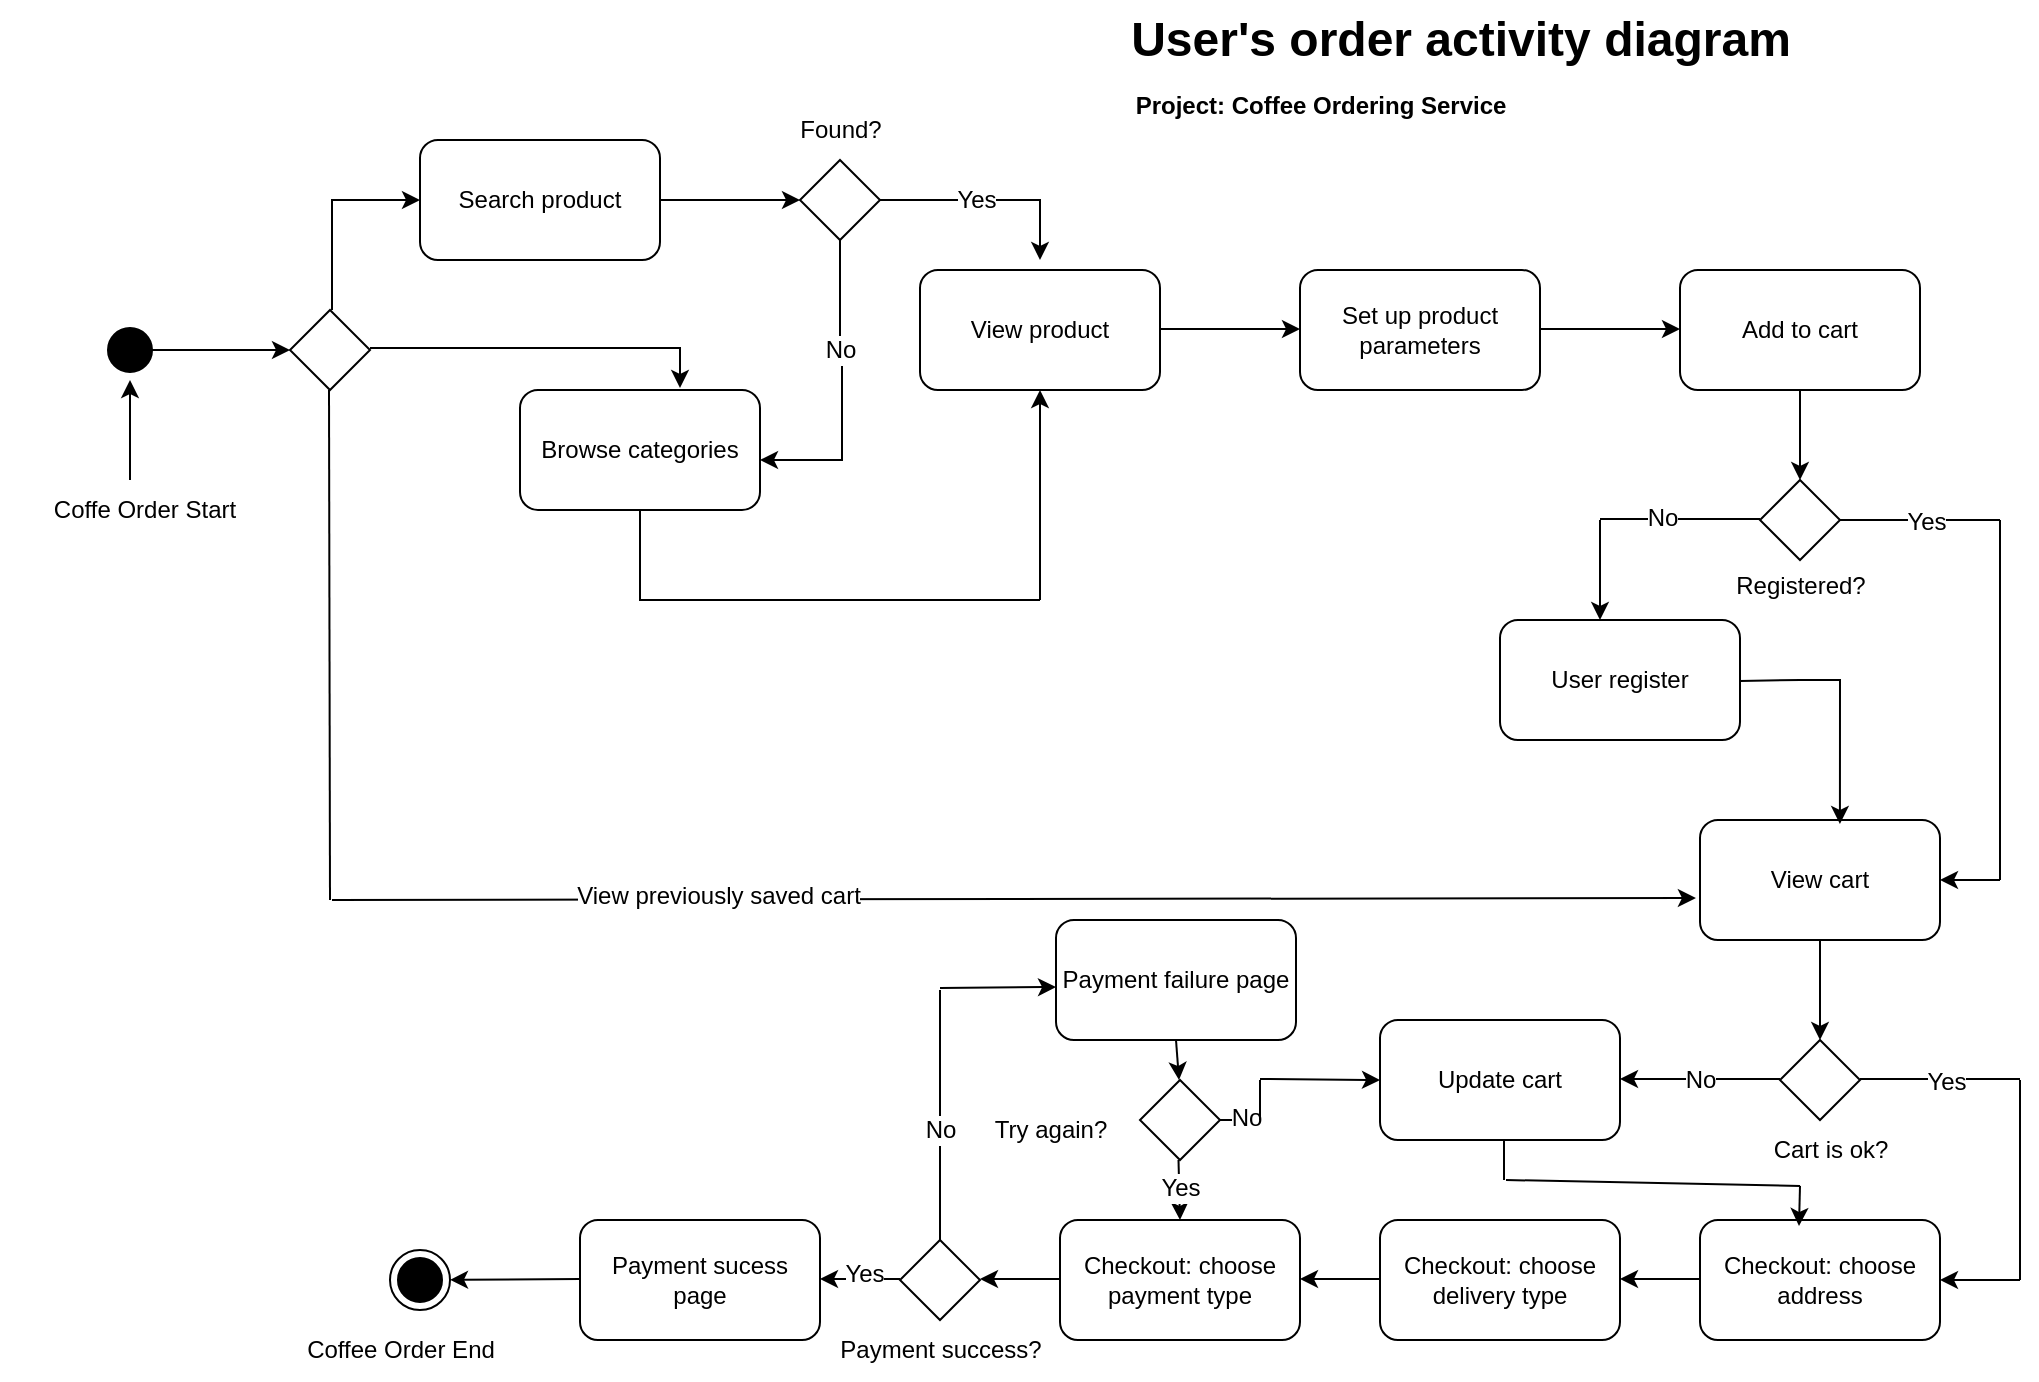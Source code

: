 <mxfile version="21.6.9" type="device">
  <diagram name="Página-1" id="W7ZUEsytPgHKvjanRvyG">
    <mxGraphModel dx="1434" dy="758" grid="1" gridSize="10" guides="1" tooltips="1" connect="1" arrows="1" fold="1" page="1" pageScale="1" pageWidth="1169" pageHeight="827" math="0" shadow="0">
      <root>
        <mxCell id="0" />
        <mxCell id="1" parent="0" />
        <mxCell id="jokfvCrkXomq25lO5TGA-1" value="User&#39;s order activity diagram" style="text;strokeColor=none;fillColor=none;html=1;fontSize=24;fontStyle=1;verticalAlign=middle;align=center;labelBackgroundColor=none;" vertex="1" parent="1">
          <mxGeometry x="710" y="40" width="100" height="40" as="geometry" />
        </mxCell>
        <mxCell id="jokfvCrkXomq25lO5TGA-2" value="Project: Coffee Ordering Service" style="text;align=center;fontStyle=1;verticalAlign=middle;spacingLeft=3;spacingRight=3;strokeColor=none;rotatable=0;points=[[0,0.5],[1,0.5]];portConstraint=eastwest;html=1;labelBackgroundColor=none;" vertex="1" parent="1">
          <mxGeometry x="650" y="80" width="80" height="26" as="geometry" />
        </mxCell>
        <mxCell id="jokfvCrkXomq25lO5TGA-3" value="" style="ellipse;html=1;shape=startState;labelBackgroundColor=none;fillColor=#000000;" vertex="1" parent="1">
          <mxGeometry x="80" y="200" width="30" height="30" as="geometry" />
        </mxCell>
        <mxCell id="jokfvCrkXomq25lO5TGA-5" value="Coffe Order Start" style="text;html=1;strokeColor=none;fillColor=none;align=center;verticalAlign=middle;whiteSpace=wrap;rounded=0;labelBackgroundColor=none;" vertex="1" parent="1">
          <mxGeometry x="30" y="280" width="145" height="30" as="geometry" />
        </mxCell>
        <mxCell id="jokfvCrkXomq25lO5TGA-6" value="" style="endArrow=classic;html=1;rounded=0;labelBackgroundColor=none;fontColor=default;exitX=0.8;exitY=0.5;exitDx=0;exitDy=0;exitPerimeter=0;entryX=0;entryY=0.5;entryDx=0;entryDy=0;" edge="1" parent="1" source="jokfvCrkXomq25lO5TGA-3" target="jokfvCrkXomq25lO5TGA-7">
          <mxGeometry width="50" height="50" relative="1" as="geometry">
            <mxPoint x="110" y="214.5" as="sourcePoint" />
            <mxPoint x="170" y="215" as="targetPoint" />
          </mxGeometry>
        </mxCell>
        <mxCell id="jokfvCrkXomq25lO5TGA-15" style="edgeStyle=orthogonalEdgeStyle;rounded=0;orthogonalLoop=1;jettySize=auto;html=1;" edge="1" parent="1">
          <mxGeometry relative="1" as="geometry">
            <mxPoint x="240" y="140" as="targetPoint" />
            <mxPoint x="196" y="195" as="sourcePoint" />
            <Array as="points">
              <mxPoint x="196" y="160" />
              <mxPoint x="196" y="160" />
            </Array>
          </mxGeometry>
        </mxCell>
        <mxCell id="jokfvCrkXomq25lO5TGA-7" value="" style="rhombus;whiteSpace=wrap;html=1;labelBackgroundColor=none;" vertex="1" parent="1">
          <mxGeometry x="175" y="195" width="40" height="40" as="geometry" />
        </mxCell>
        <mxCell id="jokfvCrkXomq25lO5TGA-8" value="" style="endArrow=classic;html=1;rounded=0;labelBackgroundColor=none;fontColor=default;" edge="1" parent="1" target="jokfvCrkXomq25lO5TGA-3">
          <mxGeometry width="50" height="50" relative="1" as="geometry">
            <mxPoint x="95" y="280" as="sourcePoint" />
            <mxPoint x="94.5" y="230" as="targetPoint" />
          </mxGeometry>
        </mxCell>
        <mxCell id="jokfvCrkXomq25lO5TGA-16" value="Search product" style="rounded=1;whiteSpace=wrap;html=1;" vertex="1" parent="1">
          <mxGeometry x="240" y="110" width="120" height="60" as="geometry" />
        </mxCell>
        <mxCell id="jokfvCrkXomq25lO5TGA-17" value="" style="endArrow=classic;html=1;rounded=0;labelBackgroundColor=none;fontColor=default;entryX=0;entryY=0.5;entryDx=0;entryDy=0;" edge="1" parent="1" target="jokfvCrkXomq25lO5TGA-19">
          <mxGeometry width="50" height="50" relative="1" as="geometry">
            <mxPoint x="360" y="140" as="sourcePoint" />
            <mxPoint x="420" y="140.5" as="targetPoint" />
          </mxGeometry>
        </mxCell>
        <mxCell id="jokfvCrkXomq25lO5TGA-33" style="edgeStyle=orthogonalEdgeStyle;rounded=0;orthogonalLoop=1;jettySize=auto;html=1;" edge="1" parent="1" source="jokfvCrkXomq25lO5TGA-19">
          <mxGeometry relative="1" as="geometry">
            <mxPoint x="410" y="270" as="targetPoint" />
            <Array as="points">
              <mxPoint x="450" y="215" />
              <mxPoint x="451" y="215" />
            </Array>
          </mxGeometry>
        </mxCell>
        <mxCell id="jokfvCrkXomq25lO5TGA-35" value="&lt;font style=&quot;font-size: 12px;&quot;&gt;No&lt;/font&gt;" style="edgeLabel;html=1;align=center;verticalAlign=middle;resizable=0;points=[];" vertex="1" connectable="0" parent="jokfvCrkXomq25lO5TGA-33">
          <mxGeometry x="-0.276" relative="1" as="geometry">
            <mxPoint as="offset" />
          </mxGeometry>
        </mxCell>
        <mxCell id="jokfvCrkXomq25lO5TGA-19" value="" style="rhombus;whiteSpace=wrap;html=1;labelBackgroundColor=none;" vertex="1" parent="1">
          <mxGeometry x="430" y="120" width="40" height="40" as="geometry" />
        </mxCell>
        <mxCell id="jokfvCrkXomq25lO5TGA-20" value="Found?" style="text;html=1;strokeColor=none;fillColor=none;align=center;verticalAlign=middle;whiteSpace=wrap;rounded=0;labelBackgroundColor=none;" vertex="1" parent="1">
          <mxGeometry x="377.5" y="90" width="145" height="30" as="geometry" />
        </mxCell>
        <mxCell id="jokfvCrkXomq25lO5TGA-21" value="" style="endArrow=classic;html=1;rounded=0;labelBackgroundColor=none;fontColor=default;" edge="1" parent="1">
          <mxGeometry width="50" height="50" relative="1" as="geometry">
            <mxPoint x="470" y="140" as="sourcePoint" />
            <mxPoint x="550" y="170" as="targetPoint" />
            <Array as="points">
              <mxPoint x="530" y="140" />
              <mxPoint x="550" y="140" />
            </Array>
          </mxGeometry>
        </mxCell>
        <mxCell id="jokfvCrkXomq25lO5TGA-28" value="Yes" style="edgeLabel;html=1;align=center;verticalAlign=middle;resizable=0;points=[];fontSize=12;" vertex="1" connectable="0" parent="jokfvCrkXomq25lO5TGA-21">
          <mxGeometry x="-0.127" y="-1" relative="1" as="geometry">
            <mxPoint y="-1" as="offset" />
          </mxGeometry>
        </mxCell>
        <mxCell id="jokfvCrkXomq25lO5TGA-25" value="View product" style="rounded=1;whiteSpace=wrap;html=1;" vertex="1" parent="1">
          <mxGeometry x="490" y="175" width="120" height="60" as="geometry" />
        </mxCell>
        <mxCell id="jokfvCrkXomq25lO5TGA-40" style="edgeStyle=orthogonalEdgeStyle;rounded=0;orthogonalLoop=1;jettySize=auto;html=1;endArrow=none;endFill=0;" edge="1" parent="1">
          <mxGeometry relative="1" as="geometry">
            <mxPoint x="550" y="340" as="targetPoint" />
            <mxPoint x="350" y="295" as="sourcePoint" />
            <Array as="points">
              <mxPoint x="350" y="340" />
            </Array>
          </mxGeometry>
        </mxCell>
        <mxCell id="jokfvCrkXomq25lO5TGA-36" value="Browse categories" style="rounded=1;whiteSpace=wrap;html=1;" vertex="1" parent="1">
          <mxGeometry x="290" y="235" width="120" height="60" as="geometry" />
        </mxCell>
        <mxCell id="jokfvCrkXomq25lO5TGA-37" value="" style="endArrow=classic;html=1;rounded=0;labelBackgroundColor=none;fontColor=default;exitX=1;exitY=0.5;exitDx=0;exitDy=0;" edge="1" parent="1">
          <mxGeometry width="50" height="50" relative="1" as="geometry">
            <mxPoint x="215" y="214" as="sourcePoint" />
            <mxPoint x="370" y="234" as="targetPoint" />
            <Array as="points">
              <mxPoint x="370" y="214" />
            </Array>
          </mxGeometry>
        </mxCell>
        <mxCell id="jokfvCrkXomq25lO5TGA-48" value="" style="endArrow=classic;html=1;rounded=0;labelBackgroundColor=none;fontColor=default;entryX=0.5;entryY=1;entryDx=0;entryDy=0;" edge="1" parent="1" target="jokfvCrkXomq25lO5TGA-25">
          <mxGeometry width="50" height="50" relative="1" as="geometry">
            <mxPoint x="550" y="340" as="sourcePoint" />
            <mxPoint x="549.5" y="290" as="targetPoint" />
          </mxGeometry>
        </mxCell>
        <mxCell id="jokfvCrkXomq25lO5TGA-51" value="" style="endArrow=classic;html=1;rounded=0;labelBackgroundColor=none;fontColor=default;entryX=0;entryY=0.5;entryDx=0;entryDy=0;" edge="1" parent="1">
          <mxGeometry width="50" height="50" relative="1" as="geometry">
            <mxPoint x="610" y="204.5" as="sourcePoint" />
            <mxPoint x="680" y="204.5" as="targetPoint" />
          </mxGeometry>
        </mxCell>
        <mxCell id="jokfvCrkXomq25lO5TGA-52" value="Set up product parameters" style="rounded=1;whiteSpace=wrap;html=1;" vertex="1" parent="1">
          <mxGeometry x="680" y="175" width="120" height="60" as="geometry" />
        </mxCell>
        <mxCell id="jokfvCrkXomq25lO5TGA-54" value="" style="endArrow=classic;html=1;rounded=0;labelBackgroundColor=none;fontColor=default;entryX=0;entryY=0.5;entryDx=0;entryDy=0;" edge="1" parent="1">
          <mxGeometry width="50" height="50" relative="1" as="geometry">
            <mxPoint x="800" y="204.5" as="sourcePoint" />
            <mxPoint x="870" y="204.5" as="targetPoint" />
          </mxGeometry>
        </mxCell>
        <mxCell id="jokfvCrkXomq25lO5TGA-56" style="edgeStyle=orthogonalEdgeStyle;rounded=0;orthogonalLoop=1;jettySize=auto;html=1;" edge="1" parent="1" source="jokfvCrkXomq25lO5TGA-55">
          <mxGeometry relative="1" as="geometry">
            <mxPoint x="930" y="280" as="targetPoint" />
          </mxGeometry>
        </mxCell>
        <mxCell id="jokfvCrkXomq25lO5TGA-55" value="Add to cart" style="rounded=1;whiteSpace=wrap;html=1;" vertex="1" parent="1">
          <mxGeometry x="870" y="175" width="120" height="60" as="geometry" />
        </mxCell>
        <mxCell id="jokfvCrkXomq25lO5TGA-57" value="" style="rhombus;whiteSpace=wrap;html=1;labelBackgroundColor=none;" vertex="1" parent="1">
          <mxGeometry x="910" y="280" width="40" height="40" as="geometry" />
        </mxCell>
        <mxCell id="jokfvCrkXomq25lO5TGA-58" value="Registered?" style="text;html=1;align=center;verticalAlign=middle;resizable=0;points=[];autosize=1;strokeColor=none;fillColor=none;" vertex="1" parent="1">
          <mxGeometry x="885" y="318" width="90" height="30" as="geometry" />
        </mxCell>
        <mxCell id="jokfvCrkXomq25lO5TGA-60" value="" style="endArrow=none;html=1;rounded=0;" edge="1" parent="1">
          <mxGeometry width="50" height="50" relative="1" as="geometry">
            <mxPoint x="950" y="300" as="sourcePoint" />
            <mxPoint x="1030" y="300" as="targetPoint" />
          </mxGeometry>
        </mxCell>
        <mxCell id="jokfvCrkXomq25lO5TGA-65" value="&lt;font style=&quot;font-size: 12px;&quot;&gt;Yes&lt;/font&gt;" style="edgeLabel;html=1;align=center;verticalAlign=middle;resizable=0;points=[];" vertex="1" connectable="0" parent="jokfvCrkXomq25lO5TGA-60">
          <mxGeometry x="0.075" y="-1" relative="1" as="geometry">
            <mxPoint as="offset" />
          </mxGeometry>
        </mxCell>
        <mxCell id="jokfvCrkXomq25lO5TGA-61" value="" style="endArrow=none;html=1;rounded=0;" edge="1" parent="1">
          <mxGeometry width="50" height="50" relative="1" as="geometry">
            <mxPoint x="830" y="299.5" as="sourcePoint" />
            <mxPoint x="910" y="299.5" as="targetPoint" />
          </mxGeometry>
        </mxCell>
        <mxCell id="jokfvCrkXomq25lO5TGA-64" value="&lt;font style=&quot;font-size: 12px;&quot;&gt;No&lt;/font&gt;" style="edgeLabel;html=1;align=center;verticalAlign=middle;resizable=0;points=[];" vertex="1" connectable="0" parent="jokfvCrkXomq25lO5TGA-61">
          <mxGeometry x="-0.225" y="2" relative="1" as="geometry">
            <mxPoint y="1" as="offset" />
          </mxGeometry>
        </mxCell>
        <mxCell id="jokfvCrkXomq25lO5TGA-63" value="" style="endArrow=classic;html=1;rounded=0;" edge="1" parent="1">
          <mxGeometry width="50" height="50" relative="1" as="geometry">
            <mxPoint x="830" y="300" as="sourcePoint" />
            <mxPoint x="830" y="350" as="targetPoint" />
          </mxGeometry>
        </mxCell>
        <mxCell id="jokfvCrkXomq25lO5TGA-66" value="" style="endArrow=none;html=1;rounded=0;" edge="1" parent="1">
          <mxGeometry width="50" height="50" relative="1" as="geometry">
            <mxPoint x="1030" y="480" as="sourcePoint" />
            <mxPoint x="1030" y="300" as="targetPoint" />
          </mxGeometry>
        </mxCell>
        <mxCell id="jokfvCrkXomq25lO5TGA-67" value="" style="endArrow=classic;html=1;rounded=0;" edge="1" parent="1">
          <mxGeometry width="50" height="50" relative="1" as="geometry">
            <mxPoint x="1030" y="480" as="sourcePoint" />
            <mxPoint x="1000" y="480" as="targetPoint" />
          </mxGeometry>
        </mxCell>
        <mxCell id="jokfvCrkXomq25lO5TGA-68" value="User register" style="rounded=1;whiteSpace=wrap;html=1;" vertex="1" parent="1">
          <mxGeometry x="780" y="350" width="120" height="60" as="geometry" />
        </mxCell>
        <mxCell id="jokfvCrkXomq25lO5TGA-75" style="edgeStyle=orthogonalEdgeStyle;rounded=0;orthogonalLoop=1;jettySize=auto;html=1;" edge="1" parent="1" source="jokfvCrkXomq25lO5TGA-69">
          <mxGeometry relative="1" as="geometry">
            <mxPoint x="940" y="560" as="targetPoint" />
          </mxGeometry>
        </mxCell>
        <mxCell id="jokfvCrkXomq25lO5TGA-69" value="View cart" style="rounded=1;whiteSpace=wrap;html=1;" vertex="1" parent="1">
          <mxGeometry x="880" y="450" width="120" height="60" as="geometry" />
        </mxCell>
        <mxCell id="jokfvCrkXomq25lO5TGA-70" value="" style="endArrow=classic;html=1;rounded=0;labelBackgroundColor=none;fontColor=default;entryX=0.583;entryY=0.033;entryDx=0;entryDy=0;entryPerimeter=0;" edge="1" parent="1" target="jokfvCrkXomq25lO5TGA-69">
          <mxGeometry width="50" height="50" relative="1" as="geometry">
            <mxPoint x="900" y="380.5" as="sourcePoint" />
            <mxPoint x="950" y="410" as="targetPoint" />
            <Array as="points">
              <mxPoint x="930" y="380" />
              <mxPoint x="950" y="380" />
            </Array>
          </mxGeometry>
        </mxCell>
        <mxCell id="jokfvCrkXomq25lO5TGA-72" value="" style="endArrow=none;html=1;rounded=0;" edge="1" parent="1">
          <mxGeometry width="50" height="50" relative="1" as="geometry">
            <mxPoint x="195" y="490" as="sourcePoint" />
            <mxPoint x="194.5" y="235" as="targetPoint" />
          </mxGeometry>
        </mxCell>
        <mxCell id="jokfvCrkXomq25lO5TGA-73" value="" style="endArrow=classic;html=1;rounded=0;entryX=-0.017;entryY=0.65;entryDx=0;entryDy=0;entryPerimeter=0;" edge="1" parent="1" target="jokfvCrkXomq25lO5TGA-69">
          <mxGeometry width="50" height="50" relative="1" as="geometry">
            <mxPoint x="196" y="490" as="sourcePoint" />
            <mxPoint x="286" y="490" as="targetPoint" />
          </mxGeometry>
        </mxCell>
        <mxCell id="jokfvCrkXomq25lO5TGA-74" value="&lt;font style=&quot;font-size: 12px;&quot;&gt;View previously saved cart&lt;/font&gt;" style="edgeLabel;html=1;align=center;verticalAlign=middle;resizable=0;points=[];" vertex="1" connectable="0" parent="jokfvCrkXomq25lO5TGA-73">
          <mxGeometry x="-0.434" y="2" relative="1" as="geometry">
            <mxPoint as="offset" />
          </mxGeometry>
        </mxCell>
        <mxCell id="jokfvCrkXomq25lO5TGA-76" value="" style="rhombus;whiteSpace=wrap;html=1;labelBackgroundColor=none;" vertex="1" parent="1">
          <mxGeometry x="920" y="560" width="40" height="40" as="geometry" />
        </mxCell>
        <mxCell id="jokfvCrkXomq25lO5TGA-77" value="Cart is ok?" style="text;html=1;align=center;verticalAlign=middle;resizable=0;points=[];autosize=1;strokeColor=none;fillColor=none;" vertex="1" parent="1">
          <mxGeometry x="905" y="600" width="80" height="30" as="geometry" />
        </mxCell>
        <mxCell id="jokfvCrkXomq25lO5TGA-78" value="" style="endArrow=none;html=1;rounded=0;" edge="1" parent="1">
          <mxGeometry width="50" height="50" relative="1" as="geometry">
            <mxPoint x="960" y="579.5" as="sourcePoint" />
            <mxPoint x="1040" y="579.5" as="targetPoint" />
          </mxGeometry>
        </mxCell>
        <mxCell id="jokfvCrkXomq25lO5TGA-79" value="&lt;font style=&quot;font-size: 12px;&quot;&gt;Yes&lt;/font&gt;" style="edgeLabel;html=1;align=center;verticalAlign=middle;resizable=0;points=[];" vertex="1" connectable="0" parent="jokfvCrkXomq25lO5TGA-78">
          <mxGeometry x="0.075" y="-1" relative="1" as="geometry">
            <mxPoint as="offset" />
          </mxGeometry>
        </mxCell>
        <mxCell id="jokfvCrkXomq25lO5TGA-80" value="" style="endArrow=none;html=1;rounded=0;" edge="1" parent="1">
          <mxGeometry width="50" height="50" relative="1" as="geometry">
            <mxPoint x="1040" y="680" as="sourcePoint" />
            <mxPoint x="1040" y="580" as="targetPoint" />
          </mxGeometry>
        </mxCell>
        <mxCell id="jokfvCrkXomq25lO5TGA-83" value="" style="endArrow=classic;html=1;rounded=0;" edge="1" parent="1">
          <mxGeometry width="50" height="50" relative="1" as="geometry">
            <mxPoint x="1040" y="680" as="sourcePoint" />
            <mxPoint x="1000" y="680" as="targetPoint" />
          </mxGeometry>
        </mxCell>
        <mxCell id="jokfvCrkXomq25lO5TGA-84" value="" style="endArrow=classic;html=1;rounded=0;" edge="1" parent="1">
          <mxGeometry width="50" height="50" relative="1" as="geometry">
            <mxPoint x="920" y="579.5" as="sourcePoint" />
            <mxPoint x="840" y="579.5" as="targetPoint" />
          </mxGeometry>
        </mxCell>
        <mxCell id="jokfvCrkXomq25lO5TGA-85" value="&lt;font style=&quot;font-size: 12px;&quot;&gt;No&lt;/font&gt;" style="edgeLabel;html=1;align=center;verticalAlign=middle;resizable=0;points=[];" vertex="1" connectable="0" parent="jokfvCrkXomq25lO5TGA-84">
          <mxGeometry relative="1" as="geometry">
            <mxPoint as="offset" />
          </mxGeometry>
        </mxCell>
        <mxCell id="jokfvCrkXomq25lO5TGA-86" value="Checkout: choose address" style="rounded=1;whiteSpace=wrap;html=1;" vertex="1" parent="1">
          <mxGeometry x="880" y="650" width="120" height="60" as="geometry" />
        </mxCell>
        <mxCell id="jokfvCrkXomq25lO5TGA-87" value="Checkout: choose delivery type" style="rounded=1;whiteSpace=wrap;html=1;" vertex="1" parent="1">
          <mxGeometry x="720" y="650" width="120" height="60" as="geometry" />
        </mxCell>
        <mxCell id="jokfvCrkXomq25lO5TGA-88" value="" style="endArrow=classic;html=1;rounded=0;" edge="1" parent="1">
          <mxGeometry width="50" height="50" relative="1" as="geometry">
            <mxPoint x="880" y="679.5" as="sourcePoint" />
            <mxPoint x="840" y="679.5" as="targetPoint" />
          </mxGeometry>
        </mxCell>
        <mxCell id="jokfvCrkXomq25lO5TGA-89" value="" style="endArrow=classic;html=1;rounded=0;" edge="1" parent="1">
          <mxGeometry width="50" height="50" relative="1" as="geometry">
            <mxPoint x="720" y="679.5" as="sourcePoint" />
            <mxPoint x="680" y="679.5" as="targetPoint" />
          </mxGeometry>
        </mxCell>
        <mxCell id="jokfvCrkXomq25lO5TGA-90" value="Checkout: choose payment type" style="rounded=1;whiteSpace=wrap;html=1;" vertex="1" parent="1">
          <mxGeometry x="560" y="650" width="120" height="60" as="geometry" />
        </mxCell>
        <mxCell id="jokfvCrkXomq25lO5TGA-91" value="" style="endArrow=classic;html=1;rounded=0;" edge="1" parent="1">
          <mxGeometry width="50" height="50" relative="1" as="geometry">
            <mxPoint x="560" y="679.5" as="sourcePoint" />
            <mxPoint x="520" y="679.5" as="targetPoint" />
          </mxGeometry>
        </mxCell>
        <mxCell id="jokfvCrkXomq25lO5TGA-92" value="" style="rhombus;whiteSpace=wrap;html=1;labelBackgroundColor=none;" vertex="1" parent="1">
          <mxGeometry x="480" y="660" width="40" height="40" as="geometry" />
        </mxCell>
        <mxCell id="jokfvCrkXomq25lO5TGA-93" value="Payment success?" style="text;html=1;align=center;verticalAlign=middle;resizable=0;points=[];autosize=1;strokeColor=none;fillColor=none;" vertex="1" parent="1">
          <mxGeometry x="440" y="700" width="120" height="30" as="geometry" />
        </mxCell>
        <mxCell id="jokfvCrkXomq25lO5TGA-94" value="" style="endArrow=classic;html=1;rounded=0;" edge="1" parent="1">
          <mxGeometry width="50" height="50" relative="1" as="geometry">
            <mxPoint x="480" y="679.5" as="sourcePoint" />
            <mxPoint x="440" y="679.5" as="targetPoint" />
          </mxGeometry>
        </mxCell>
        <mxCell id="jokfvCrkXomq25lO5TGA-95" value="&lt;font style=&quot;font-size: 12px;&quot;&gt;Yes&lt;/font&gt;" style="edgeLabel;html=1;align=center;verticalAlign=middle;resizable=0;points=[];" vertex="1" connectable="0" parent="jokfvCrkXomq25lO5TGA-94">
          <mxGeometry x="-0.1" y="-3" relative="1" as="geometry">
            <mxPoint as="offset" />
          </mxGeometry>
        </mxCell>
        <mxCell id="jokfvCrkXomq25lO5TGA-96" value="Payment sucess page" style="rounded=1;whiteSpace=wrap;html=1;" vertex="1" parent="1">
          <mxGeometry x="320" y="650" width="120" height="60" as="geometry" />
        </mxCell>
        <mxCell id="jokfvCrkXomq25lO5TGA-97" value="" style="endArrow=classic;html=1;rounded=0;" edge="1" parent="1" target="jokfvCrkXomq25lO5TGA-98">
          <mxGeometry width="50" height="50" relative="1" as="geometry">
            <mxPoint x="320" y="679.5" as="sourcePoint" />
            <mxPoint x="240" y="680" as="targetPoint" />
          </mxGeometry>
        </mxCell>
        <mxCell id="jokfvCrkXomq25lO5TGA-98" value="" style="ellipse;html=1;shape=endState;fillColor=#000000;strokeColor=#000000;" vertex="1" parent="1">
          <mxGeometry x="225" y="665" width="30" height="30" as="geometry" />
        </mxCell>
        <mxCell id="jokfvCrkXomq25lO5TGA-99" value="Coffee Order End" style="text;html=1;align=center;verticalAlign=middle;resizable=0;points=[];autosize=1;strokeColor=none;fillColor=none;" vertex="1" parent="1">
          <mxGeometry x="170" y="700" width="120" height="30" as="geometry" />
        </mxCell>
        <mxCell id="jokfvCrkXomq25lO5TGA-100" value="Update cart" style="rounded=1;whiteSpace=wrap;html=1;" vertex="1" parent="1">
          <mxGeometry x="720" y="550" width="120" height="60" as="geometry" />
        </mxCell>
        <mxCell id="jokfvCrkXomq25lO5TGA-101" value="" style="endArrow=none;html=1;rounded=0;" edge="1" parent="1">
          <mxGeometry width="50" height="50" relative="1" as="geometry">
            <mxPoint x="782" y="630" as="sourcePoint" />
            <mxPoint x="782" y="610" as="targetPoint" />
          </mxGeometry>
        </mxCell>
        <mxCell id="jokfvCrkXomq25lO5TGA-103" value="" style="endArrow=none;html=1;rounded=0;entryX=0.313;entryY=1.1;entryDx=0;entryDy=0;entryPerimeter=0;" edge="1" parent="1" target="jokfvCrkXomq25lO5TGA-77">
          <mxGeometry width="50" height="50" relative="1" as="geometry">
            <mxPoint x="783" y="630" as="sourcePoint" />
            <mxPoint x="853" y="630" as="targetPoint" />
          </mxGeometry>
        </mxCell>
        <mxCell id="jokfvCrkXomq25lO5TGA-104" value="" style="endArrow=classic;html=1;rounded=0;" edge="1" parent="1">
          <mxGeometry width="50" height="50" relative="1" as="geometry">
            <mxPoint x="930" y="633" as="sourcePoint" />
            <mxPoint x="929.5" y="653" as="targetPoint" />
          </mxGeometry>
        </mxCell>
        <mxCell id="jokfvCrkXomq25lO5TGA-105" value="Payment failure page" style="rounded=1;whiteSpace=wrap;html=1;" vertex="1" parent="1">
          <mxGeometry x="558" y="500" width="120" height="60" as="geometry" />
        </mxCell>
        <mxCell id="jokfvCrkXomq25lO5TGA-107" value="" style="rhombus;whiteSpace=wrap;html=1;labelBackgroundColor=none;" vertex="1" parent="1">
          <mxGeometry x="600" y="580" width="40" height="40" as="geometry" />
        </mxCell>
        <mxCell id="jokfvCrkXomq25lO5TGA-109" value="" style="endArrow=classic;html=1;rounded=0;exitX=0.5;exitY=1;exitDx=0;exitDy=0;" edge="1" parent="1" source="jokfvCrkXomq25lO5TGA-105">
          <mxGeometry width="50" height="50" relative="1" as="geometry">
            <mxPoint x="619.5" y="570" as="sourcePoint" />
            <mxPoint x="619.5" y="580" as="targetPoint" />
          </mxGeometry>
        </mxCell>
        <mxCell id="jokfvCrkXomq25lO5TGA-110" value="" style="endArrow=classic;html=1;rounded=0;exitX=0.5;exitY=1;exitDx=0;exitDy=0;entryX=0.5;entryY=0;entryDx=0;entryDy=0;" edge="1" parent="1" target="jokfvCrkXomq25lO5TGA-90">
          <mxGeometry width="50" height="50" relative="1" as="geometry">
            <mxPoint x="619.25" y="620" as="sourcePoint" />
            <mxPoint x="620.75" y="640" as="targetPoint" />
          </mxGeometry>
        </mxCell>
        <mxCell id="jokfvCrkXomq25lO5TGA-111" value="&lt;font style=&quot;font-size: 12px;&quot;&gt;Yes&lt;/font&gt;" style="edgeLabel;html=1;align=center;verticalAlign=middle;resizable=0;points=[];" vertex="1" connectable="0" parent="jokfvCrkXomq25lO5TGA-110">
          <mxGeometry x="-0.066" relative="1" as="geometry">
            <mxPoint as="offset" />
          </mxGeometry>
        </mxCell>
        <mxCell id="jokfvCrkXomq25lO5TGA-112" value="" style="endArrow=none;html=1;rounded=0;" edge="1" parent="1">
          <mxGeometry width="50" height="50" relative="1" as="geometry">
            <mxPoint x="640" y="600" as="sourcePoint" />
            <mxPoint x="660" y="600" as="targetPoint" />
          </mxGeometry>
        </mxCell>
        <mxCell id="jokfvCrkXomq25lO5TGA-115" value="&lt;font style=&quot;font-size: 12px;&quot;&gt;No&lt;/font&gt;" style="edgeLabel;html=1;align=center;verticalAlign=middle;resizable=0;points=[];" vertex="1" connectable="0" parent="jokfvCrkXomq25lO5TGA-112">
          <mxGeometry x="0.3" y="1" relative="1" as="geometry">
            <mxPoint as="offset" />
          </mxGeometry>
        </mxCell>
        <mxCell id="jokfvCrkXomq25lO5TGA-113" value="" style="endArrow=none;html=1;rounded=0;" edge="1" parent="1">
          <mxGeometry width="50" height="50" relative="1" as="geometry">
            <mxPoint x="660" y="600" as="sourcePoint" />
            <mxPoint x="660" y="580" as="targetPoint" />
          </mxGeometry>
        </mxCell>
        <mxCell id="jokfvCrkXomq25lO5TGA-114" value="" style="endArrow=classic;html=1;rounded=0;labelBackgroundColor=none;fontColor=default;entryX=0;entryY=0.5;entryDx=0;entryDy=0;" edge="1" parent="1" target="jokfvCrkXomq25lO5TGA-100">
          <mxGeometry width="50" height="50" relative="1" as="geometry">
            <mxPoint x="660" y="579.5" as="sourcePoint" />
            <mxPoint x="700" y="579" as="targetPoint" />
          </mxGeometry>
        </mxCell>
        <mxCell id="jokfvCrkXomq25lO5TGA-116" value="Try again?" style="text;html=1;align=center;verticalAlign=middle;resizable=0;points=[];autosize=1;strokeColor=none;fillColor=none;" vertex="1" parent="1">
          <mxGeometry x="515" y="590" width="80" height="30" as="geometry" />
        </mxCell>
        <mxCell id="jokfvCrkXomq25lO5TGA-117" value="" style="endArrow=none;html=1;rounded=0;exitX=0.5;exitY=0;exitDx=0;exitDy=0;" edge="1" parent="1" source="jokfvCrkXomq25lO5TGA-92">
          <mxGeometry width="50" height="50" relative="1" as="geometry">
            <mxPoint x="499.5" y="655" as="sourcePoint" />
            <mxPoint x="500" y="535" as="targetPoint" />
          </mxGeometry>
        </mxCell>
        <mxCell id="jokfvCrkXomq25lO5TGA-118" value="&lt;font style=&quot;font-size: 12px;&quot;&gt;No&lt;/font&gt;" style="edgeLabel;html=1;align=center;verticalAlign=middle;resizable=0;points=[];" vertex="1" connectable="0" parent="jokfvCrkXomq25lO5TGA-117">
          <mxGeometry x="-0.117" relative="1" as="geometry">
            <mxPoint as="offset" />
          </mxGeometry>
        </mxCell>
        <mxCell id="jokfvCrkXomq25lO5TGA-119" value="" style="endArrow=classic;html=1;rounded=0;labelBackgroundColor=none;fontColor=default;entryX=0;entryY=0.5;entryDx=0;entryDy=0;" edge="1" parent="1">
          <mxGeometry width="50" height="50" relative="1" as="geometry">
            <mxPoint x="500" y="534" as="sourcePoint" />
            <mxPoint x="558" y="533.5" as="targetPoint" />
          </mxGeometry>
        </mxCell>
      </root>
    </mxGraphModel>
  </diagram>
</mxfile>
